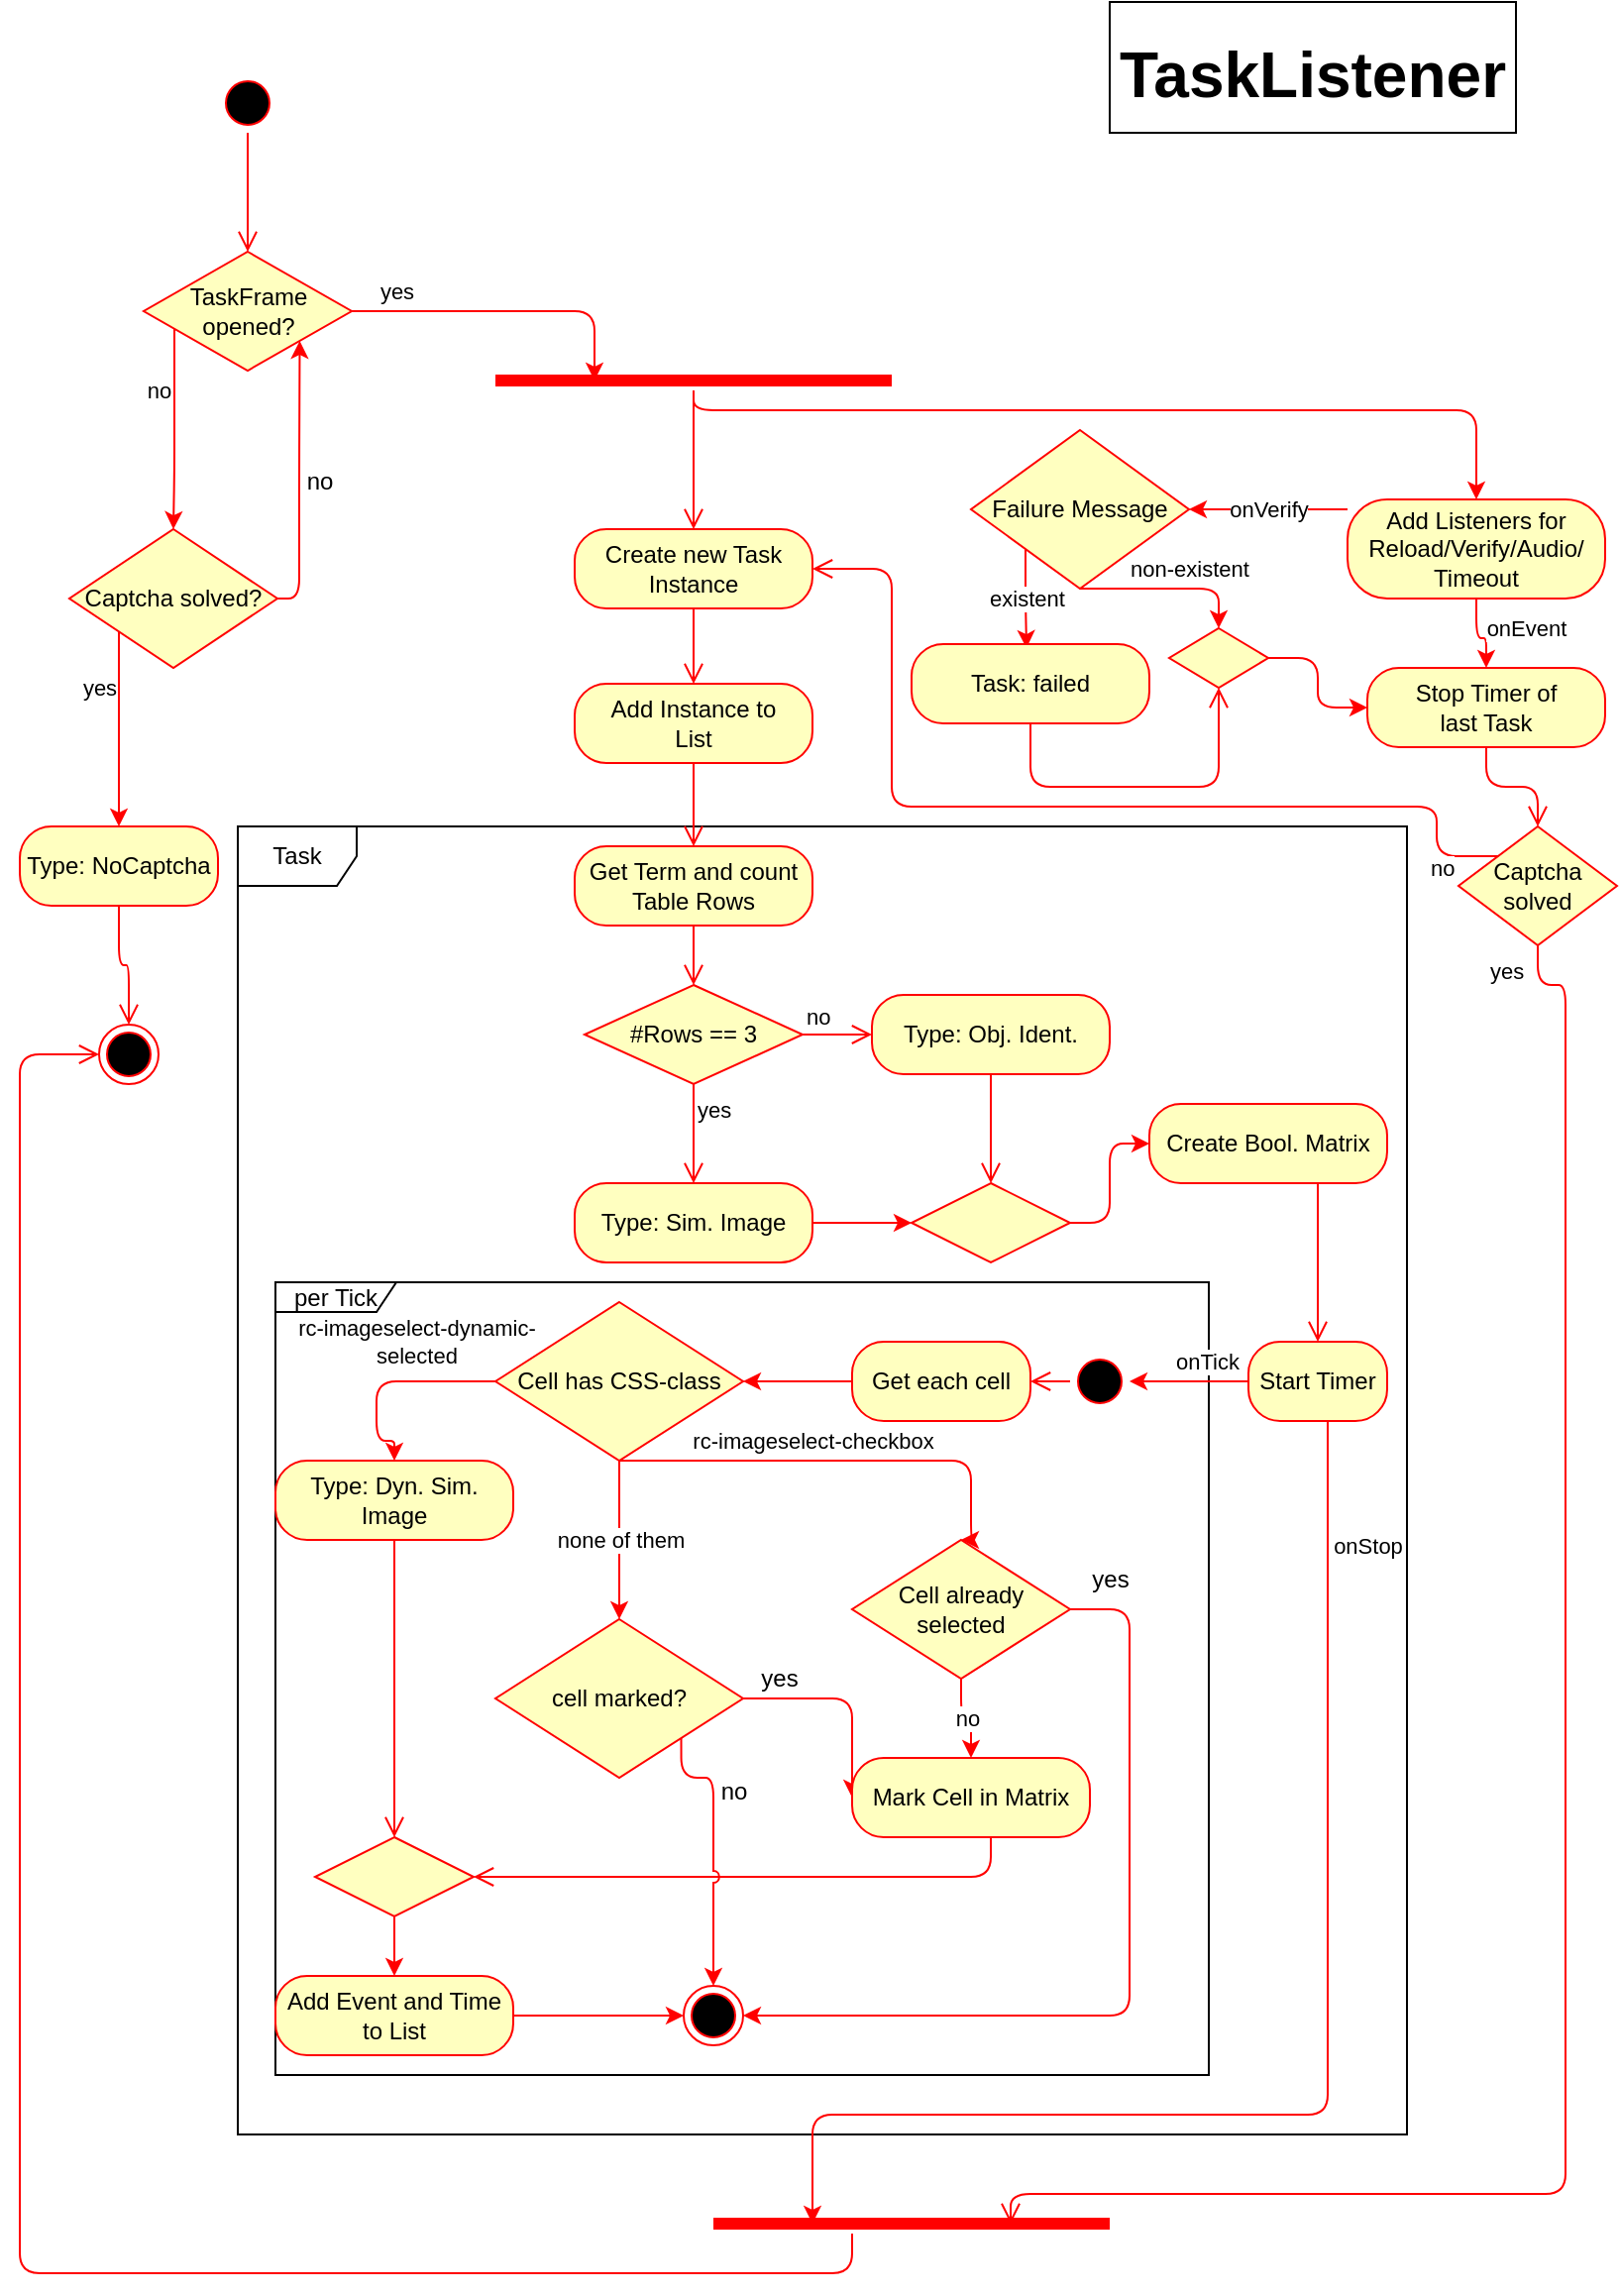 <mxfile version="12.9.3" type="device"><diagram id="C5RBs43oDa-KdzZeNtuy" name="Page-1"><mxGraphModel dx="862" dy="509" grid="1" gridSize="10" guides="1" tooltips="1" connect="1" arrows="1" fold="1" page="1" pageScale="1" pageWidth="827" pageHeight="1169" math="0" shadow="0"><root><mxCell id="WIyWlLk6GJQsqaUBKTNV-0"/><mxCell id="WIyWlLk6GJQsqaUBKTNV-1" parent="WIyWlLk6GJQsqaUBKTNV-0"/><mxCell id="_MNQHU16KhwOSAVHGMOq-171" value="Task" style="shape=umlFrame;whiteSpace=wrap;html=1;" parent="WIyWlLk6GJQsqaUBKTNV-1" vertex="1"><mxGeometry x="130" y="420" width="590" height="660" as="geometry"/></mxCell><mxCell id="_MNQHU16KhwOSAVHGMOq-159" value="per Tick" style="shape=umlFrame;whiteSpace=wrap;html=1;width=61;height=15;" parent="WIyWlLk6GJQsqaUBKTNV-1" vertex="1"><mxGeometry x="149" y="650" width="471" height="400" as="geometry"/></mxCell><mxCell id="_MNQHU16KhwOSAVHGMOq-0" value="" style="ellipse;html=1;shape=startState;fillColor=#000000;strokeColor=#ff0000;" parent="WIyWlLk6GJQsqaUBKTNV-1" vertex="1"><mxGeometry x="120" y="40" width="30" height="30" as="geometry"/></mxCell><mxCell id="_MNQHU16KhwOSAVHGMOq-1" value="" style="edgeStyle=orthogonalEdgeStyle;html=1;verticalAlign=bottom;endArrow=open;endSize=8;strokeColor=#ff0000;" parent="WIyWlLk6GJQsqaUBKTNV-1" source="_MNQHU16KhwOSAVHGMOq-0" edge="1"><mxGeometry relative="1" as="geometry"><mxPoint x="135" y="130" as="targetPoint"/></mxGeometry></mxCell><mxCell id="_MNQHU16KhwOSAVHGMOq-42" value="yes" style="edgeStyle=orthogonalEdgeStyle;rounded=1;orthogonalLoop=1;jettySize=auto;html=1;strokeColor=#FF0000;entryX=0.25;entryY=0.5;entryDx=0;entryDy=0;entryPerimeter=0;" parent="WIyWlLk6GJQsqaUBKTNV-1" source="_MNQHU16KhwOSAVHGMOq-6" target="_MNQHU16KhwOSAVHGMOq-62" edge="1"><mxGeometry x="-0.713" y="10" relative="1" as="geometry"><mxPoint x="267.5" y="160" as="targetPoint"/><Array as="points"><mxPoint x="310" y="160"/></Array><mxPoint as="offset"/></mxGeometry></mxCell><mxCell id="_MNQHU16KhwOSAVHGMOq-45" value="no" style="edgeStyle=orthogonalEdgeStyle;rounded=1;orthogonalLoop=1;jettySize=auto;html=1;strokeColor=#FF0000;entryX=0.5;entryY=0;entryDx=0;entryDy=0;" parent="WIyWlLk6GJQsqaUBKTNV-1" source="_MNQHU16KhwOSAVHGMOq-6" target="_MNQHU16KhwOSAVHGMOq-44" edge="1"><mxGeometry x="0.408" y="-41" relative="1" as="geometry"><Array as="points"><mxPoint x="98" y="240"/><mxPoint x="98" y="240"/></Array><mxPoint x="33" y="-40" as="offset"/></mxGeometry></mxCell><mxCell id="_MNQHU16KhwOSAVHGMOq-6" value="TaskFrame&lt;br&gt;opened?" style="rhombus;whiteSpace=wrap;html=1;fillColor=#ffffc0;strokeColor=#ff0000;" parent="WIyWlLk6GJQsqaUBKTNV-1" vertex="1"><mxGeometry x="82.5" y="130" width="105" height="60" as="geometry"/></mxCell><mxCell id="_MNQHU16KhwOSAVHGMOq-48" value="yes" style="edgeStyle=orthogonalEdgeStyle;rounded=1;orthogonalLoop=1;jettySize=auto;html=1;strokeColor=#FF0000;entryX=0.5;entryY=0;entryDx=0;entryDy=0;" parent="WIyWlLk6GJQsqaUBKTNV-1" source="_MNQHU16KhwOSAVHGMOq-44" target="_MNQHU16KhwOSAVHGMOq-52" edge="1"><mxGeometry x="-0.424" y="-10" relative="1" as="geometry"><mxPoint x="135" y="420" as="targetPoint"/><Array as="points"><mxPoint x="70" y="410"/><mxPoint x="70" y="410"/></Array><mxPoint as="offset"/></mxGeometry></mxCell><mxCell id="_MNQHU16KhwOSAVHGMOq-50" value="&lt;font style=&quot;font-size: 12px&quot;&gt;no&lt;/font&gt;" style="edgeStyle=orthogonalEdgeStyle;rounded=1;orthogonalLoop=1;jettySize=auto;html=1;strokeColor=#FF0000;entryX=1;entryY=1;entryDx=0;entryDy=0;" parent="WIyWlLk6GJQsqaUBKTNV-1" source="_MNQHU16KhwOSAVHGMOq-44" target="_MNQHU16KhwOSAVHGMOq-6" edge="1"><mxGeometry x="-0.003" y="-10" relative="1" as="geometry"><mxPoint x="267.5" y="305" as="targetPoint"/><Array as="points"><mxPoint x="161" y="240"/><mxPoint x="161" y="240"/></Array><mxPoint as="offset"/></mxGeometry></mxCell><mxCell id="_MNQHU16KhwOSAVHGMOq-44" value="Captcha solved?" style="rhombus;whiteSpace=wrap;html=1;fillColor=#ffffc0;strokeColor=#ff0000;" parent="WIyWlLk6GJQsqaUBKTNV-1" vertex="1"><mxGeometry x="45" y="270" width="105" height="70" as="geometry"/></mxCell><mxCell id="_MNQHU16KhwOSAVHGMOq-52" value="Type: NoCaptcha" style="rounded=1;whiteSpace=wrap;html=1;arcSize=40;fontColor=#000000;fillColor=#ffffc0;strokeColor=#ff0000;" parent="WIyWlLk6GJQsqaUBKTNV-1" vertex="1"><mxGeometry x="20" y="420" width="100" height="40" as="geometry"/></mxCell><mxCell id="_MNQHU16KhwOSAVHGMOq-53" value="" style="edgeStyle=orthogonalEdgeStyle;html=1;verticalAlign=bottom;endArrow=open;endSize=8;strokeColor=#ff0000;entryX=0.5;entryY=0;entryDx=0;entryDy=0;exitX=0.5;exitY=1;exitDx=0;exitDy=0;" parent="WIyWlLk6GJQsqaUBKTNV-1" source="_MNQHU16KhwOSAVHGMOq-52" target="_MNQHU16KhwOSAVHGMOq-54" edge="1"><mxGeometry relative="1" as="geometry"><mxPoint x="139" y="520" as="targetPoint"/><Array as="points"><mxPoint x="70" y="490"/><mxPoint x="75" y="490"/></Array></mxGeometry></mxCell><mxCell id="_MNQHU16KhwOSAVHGMOq-54" value="" style="ellipse;html=1;shape=endState;fillColor=#000000;strokeColor=#ff0000;" parent="WIyWlLk6GJQsqaUBKTNV-1" vertex="1"><mxGeometry x="60" y="520" width="30" height="30" as="geometry"/></mxCell><mxCell id="_MNQHU16KhwOSAVHGMOq-55" value="Create new Task&lt;br&gt;Instance" style="rounded=1;whiteSpace=wrap;html=1;arcSize=40;fontColor=#000000;fillColor=#ffffc0;strokeColor=#ff0000;" parent="WIyWlLk6GJQsqaUBKTNV-1" vertex="1"><mxGeometry x="300" y="270" width="120" height="40" as="geometry"/></mxCell><mxCell id="_MNQHU16KhwOSAVHGMOq-56" value="" style="edgeStyle=orthogonalEdgeStyle;html=1;verticalAlign=bottom;endArrow=open;endSize=8;strokeColor=#ff0000;entryX=0.5;entryY=0;entryDx=0;entryDy=0;" parent="WIyWlLk6GJQsqaUBKTNV-1" source="_MNQHU16KhwOSAVHGMOq-55" target="_MNQHU16KhwOSAVHGMOq-57" edge="1"><mxGeometry relative="1" as="geometry"><mxPoint x="440" y="330" as="targetPoint"/></mxGeometry></mxCell><mxCell id="_MNQHU16KhwOSAVHGMOq-57" value="Add Instance to&lt;br&gt;List" style="rounded=1;whiteSpace=wrap;html=1;arcSize=40;fontColor=#000000;fillColor=#ffffc0;strokeColor=#ff0000;" parent="WIyWlLk6GJQsqaUBKTNV-1" vertex="1"><mxGeometry x="300" y="348" width="120" height="40" as="geometry"/></mxCell><mxCell id="_MNQHU16KhwOSAVHGMOq-58" value="" style="edgeStyle=orthogonalEdgeStyle;html=1;verticalAlign=bottom;endArrow=open;endSize=8;strokeColor=#ff0000;entryX=0.5;entryY=0;entryDx=0;entryDy=0;" parent="WIyWlLk6GJQsqaUBKTNV-1" source="_MNQHU16KhwOSAVHGMOq-57" target="_MNQHU16KhwOSAVHGMOq-80" edge="1"><mxGeometry relative="1" as="geometry"><mxPoint x="360" y="430" as="targetPoint"/></mxGeometry></mxCell><mxCell id="_MNQHU16KhwOSAVHGMOq-64" value="" style="edgeStyle=orthogonalEdgeStyle;rounded=1;orthogonalLoop=1;jettySize=auto;html=1;strokeColor=#FF0000;entryX=0.5;entryY=0;entryDx=0;entryDy=0;" parent="WIyWlLk6GJQsqaUBKTNV-1" source="_MNQHU16KhwOSAVHGMOq-62" target="_MNQHU16KhwOSAVHGMOq-65" edge="1"><mxGeometry relative="1" as="geometry"><mxPoint x="460" y="250" as="targetPoint"/><Array as="points"><mxPoint x="360" y="210"/><mxPoint x="755" y="210"/></Array></mxGeometry></mxCell><mxCell id="_MNQHU16KhwOSAVHGMOq-62" value="" style="shape=line;html=1;strokeWidth=6;strokeColor=#ff0000;" parent="WIyWlLk6GJQsqaUBKTNV-1" vertex="1"><mxGeometry x="260" y="190" width="200" height="10" as="geometry"/></mxCell><mxCell id="_MNQHU16KhwOSAVHGMOq-63" value="" style="edgeStyle=orthogonalEdgeStyle;html=1;verticalAlign=bottom;endArrow=open;endSize=8;strokeColor=#ff0000;entryX=0.5;entryY=0;entryDx=0;entryDy=0;" parent="WIyWlLk6GJQsqaUBKTNV-1" source="_MNQHU16KhwOSAVHGMOq-62" target="_MNQHU16KhwOSAVHGMOq-55" edge="1"><mxGeometry relative="1" as="geometry"><mxPoint x="360" y="240" as="targetPoint"/><Array as="points"><mxPoint x="360" y="270"/></Array></mxGeometry></mxCell><mxCell id="_MNQHU16KhwOSAVHGMOq-100" value="onVerify" style="edgeStyle=orthogonalEdgeStyle;rounded=1;orthogonalLoop=1;jettySize=auto;html=1;strokeColor=#FF0000;" parent="WIyWlLk6GJQsqaUBKTNV-1" edge="1"><mxGeometry relative="1" as="geometry"><mxPoint x="690.0" y="260" as="sourcePoint"/><mxPoint x="610.0" y="260" as="targetPoint"/></mxGeometry></mxCell><mxCell id="_MNQHU16KhwOSAVHGMOq-170" value="onEvent" style="edgeStyle=orthogonalEdgeStyle;rounded=1;orthogonalLoop=1;jettySize=auto;html=1;strokeColor=#FF0000;entryX=0.5;entryY=0;entryDx=0;entryDy=0;" parent="WIyWlLk6GJQsqaUBKTNV-1" source="_MNQHU16KhwOSAVHGMOq-65" target="_MNQHU16KhwOSAVHGMOq-71" edge="1"><mxGeometry x="0.251" y="21" relative="1" as="geometry"><mxPoint x="755.0" y="385" as="targetPoint"/><mxPoint x="-1" y="-5" as="offset"/></mxGeometry></mxCell><mxCell id="_MNQHU16KhwOSAVHGMOq-65" value="Add Listeners for&lt;br&gt;Reload/Verify/Audio/&lt;br&gt;Timeout" style="rounded=1;whiteSpace=wrap;html=1;arcSize=40;fontColor=#000000;fillColor=#ffffc0;strokeColor=#ff0000;" parent="WIyWlLk6GJQsqaUBKTNV-1" vertex="1"><mxGeometry x="690" y="255" width="130" height="50" as="geometry"/></mxCell><mxCell id="_MNQHU16KhwOSAVHGMOq-71" value="Stop Timer of&lt;br&gt;last Task" style="rounded=1;whiteSpace=wrap;html=1;arcSize=40;fontColor=#000000;fillColor=#ffffc0;strokeColor=#ff0000;" parent="WIyWlLk6GJQsqaUBKTNV-1" vertex="1"><mxGeometry x="700" y="340" width="120" height="40" as="geometry"/></mxCell><mxCell id="_MNQHU16KhwOSAVHGMOq-72" value="" style="edgeStyle=orthogonalEdgeStyle;html=1;verticalAlign=bottom;endArrow=open;endSize=8;strokeColor=#ff0000;entryX=0.5;entryY=0;entryDx=0;entryDy=0;" parent="WIyWlLk6GJQsqaUBKTNV-1" source="_MNQHU16KhwOSAVHGMOq-71" target="_MNQHU16KhwOSAVHGMOq-75" edge="1"><mxGeometry relative="1" as="geometry"><mxPoint x="755" y="413" as="targetPoint"/></mxGeometry></mxCell><mxCell id="_MNQHU16KhwOSAVHGMOq-75" value="Captcha &lt;br&gt;solved" style="rhombus;whiteSpace=wrap;html=1;fillColor=#ffffc0;strokeColor=#ff0000;" parent="WIyWlLk6GJQsqaUBKTNV-1" vertex="1"><mxGeometry x="746" y="420" width="80" height="60" as="geometry"/></mxCell><mxCell id="_MNQHU16KhwOSAVHGMOq-76" value="no" style="edgeStyle=orthogonalEdgeStyle;html=1;align=left;verticalAlign=bottom;endArrow=open;endSize=8;strokeColor=#ff0000;exitX=0;exitY=0;exitDx=0;exitDy=0;entryX=1;entryY=0.5;entryDx=0;entryDy=0;" parent="WIyWlLk6GJQsqaUBKTNV-1" source="_MNQHU16KhwOSAVHGMOq-75" target="_MNQHU16KhwOSAVHGMOq-55" edge="1"><mxGeometry x="-0.874" y="16" relative="1" as="geometry"><mxPoint x="720" y="470" as="targetPoint"/><Array as="points"><mxPoint x="735" y="410"/><mxPoint x="460" y="410"/><mxPoint x="460" y="290"/></Array><mxPoint x="11" y="15" as="offset"/></mxGeometry></mxCell><mxCell id="_MNQHU16KhwOSAVHGMOq-77" value="yes" style="edgeStyle=orthogonalEdgeStyle;html=1;align=left;verticalAlign=top;endArrow=open;endSize=8;strokeColor=#ff0000;entryX=0.75;entryY=0.5;entryDx=0;entryDy=0;entryPerimeter=0;exitX=0.5;exitY=1;exitDx=0;exitDy=0;" parent="WIyWlLk6GJQsqaUBKTNV-1" source="_MNQHU16KhwOSAVHGMOq-75" target="_MNQHU16KhwOSAVHGMOq-78" edge="1"><mxGeometry x="-0.957" y="33" relative="1" as="geometry"><mxPoint x="410" y="560" as="targetPoint"/><Array as="points"><mxPoint x="786" y="500"/><mxPoint x="800" y="500"/><mxPoint x="800" y="1110"/><mxPoint x="520" y="1110"/></Array><mxPoint x="-26" y="13" as="offset"/></mxGeometry></mxCell><mxCell id="_MNQHU16KhwOSAVHGMOq-78" value="" style="shape=line;html=1;strokeWidth=6;strokeColor=#ff0000;" parent="WIyWlLk6GJQsqaUBKTNV-1" vertex="1"><mxGeometry x="370" y="1120" width="200" height="10" as="geometry"/></mxCell><mxCell id="_MNQHU16KhwOSAVHGMOq-79" value="" style="edgeStyle=orthogonalEdgeStyle;html=1;verticalAlign=bottom;endArrow=open;endSize=8;strokeColor=#ff0000;entryX=0;entryY=0.5;entryDx=0;entryDy=0;" parent="WIyWlLk6GJQsqaUBKTNV-1" source="_MNQHU16KhwOSAVHGMOq-78" target="_MNQHU16KhwOSAVHGMOq-54" edge="1"><mxGeometry relative="1" as="geometry"><mxPoint x="139" y="630" as="targetPoint"/><Array as="points"><mxPoint x="440" y="1150"/><mxPoint x="20" y="1150"/><mxPoint x="20" y="535"/></Array></mxGeometry></mxCell><mxCell id="_MNQHU16KhwOSAVHGMOq-80" value="Get Term and count&lt;br&gt;Table Rows" style="rounded=1;whiteSpace=wrap;html=1;arcSize=40;fontColor=#000000;fillColor=#ffffc0;strokeColor=#ff0000;" parent="WIyWlLk6GJQsqaUBKTNV-1" vertex="1"><mxGeometry x="300" y="430" width="120" height="40" as="geometry"/></mxCell><mxCell id="_MNQHU16KhwOSAVHGMOq-81" value="" style="edgeStyle=orthogonalEdgeStyle;html=1;verticalAlign=bottom;endArrow=open;endSize=8;strokeColor=#ff0000;entryX=0.5;entryY=0;entryDx=0;entryDy=0;" parent="WIyWlLk6GJQsqaUBKTNV-1" source="_MNQHU16KhwOSAVHGMOq-80" target="_MNQHU16KhwOSAVHGMOq-82" edge="1"><mxGeometry relative="1" as="geometry"><mxPoint x="360" y="510" as="targetPoint"/></mxGeometry></mxCell><mxCell id="_MNQHU16KhwOSAVHGMOq-82" value="#Rows == 3" style="rhombus;whiteSpace=wrap;html=1;fillColor=#ffffc0;strokeColor=#ff0000;" parent="WIyWlLk6GJQsqaUBKTNV-1" vertex="1"><mxGeometry x="305" y="500" width="110" height="50" as="geometry"/></mxCell><mxCell id="_MNQHU16KhwOSAVHGMOq-83" value="no" style="edgeStyle=orthogonalEdgeStyle;html=1;align=left;verticalAlign=bottom;endArrow=open;endSize=8;strokeColor=#ff0000;entryX=0;entryY=0.5;entryDx=0;entryDy=0;" parent="WIyWlLk6GJQsqaUBKTNV-1" source="_MNQHU16KhwOSAVHGMOq-82" target="_MNQHU16KhwOSAVHGMOq-87" edge="1"><mxGeometry x="-1" relative="1" as="geometry"><mxPoint x="500" y="520" as="targetPoint"/></mxGeometry></mxCell><mxCell id="_MNQHU16KhwOSAVHGMOq-84" value="yes" style="edgeStyle=orthogonalEdgeStyle;html=1;align=left;verticalAlign=top;endArrow=open;endSize=8;strokeColor=#ff0000;entryX=0.5;entryY=0;entryDx=0;entryDy=0;" parent="WIyWlLk6GJQsqaUBKTNV-1" source="_MNQHU16KhwOSAVHGMOq-82" target="_MNQHU16KhwOSAVHGMOq-89" edge="1"><mxGeometry x="-1" relative="1" as="geometry"><mxPoint x="360" y="600" as="targetPoint"/></mxGeometry></mxCell><mxCell id="_MNQHU16KhwOSAVHGMOq-87" value="Type: Obj. Ident." style="rounded=1;whiteSpace=wrap;html=1;arcSize=40;fontColor=#000000;fillColor=#ffffc0;strokeColor=#ff0000;" parent="WIyWlLk6GJQsqaUBKTNV-1" vertex="1"><mxGeometry x="450" y="505" width="120" height="40" as="geometry"/></mxCell><mxCell id="_MNQHU16KhwOSAVHGMOq-88" value="" style="edgeStyle=orthogonalEdgeStyle;html=1;verticalAlign=bottom;endArrow=open;endSize=8;strokeColor=#ff0000;entryX=0.5;entryY=0;entryDx=0;entryDy=0;" parent="WIyWlLk6GJQsqaUBKTNV-1" source="_MNQHU16KhwOSAVHGMOq-87" target="_MNQHU16KhwOSAVHGMOq-91" edge="1"><mxGeometry relative="1" as="geometry"><mxPoint x="510" y="570" as="targetPoint"/></mxGeometry></mxCell><mxCell id="_MNQHU16KhwOSAVHGMOq-94" value="" style="edgeStyle=orthogonalEdgeStyle;rounded=1;orthogonalLoop=1;jettySize=auto;html=1;strokeColor=#FF0000;" parent="WIyWlLk6GJQsqaUBKTNV-1" source="_MNQHU16KhwOSAVHGMOq-89" target="_MNQHU16KhwOSAVHGMOq-91" edge="1"><mxGeometry relative="1" as="geometry"/></mxCell><mxCell id="_MNQHU16KhwOSAVHGMOq-89" value="Type: Sim. Image" style="rounded=1;whiteSpace=wrap;html=1;arcSize=40;fontColor=#000000;fillColor=#ffffc0;strokeColor=#ff0000;" parent="WIyWlLk6GJQsqaUBKTNV-1" vertex="1"><mxGeometry x="300" y="600" width="120" height="40" as="geometry"/></mxCell><mxCell id="_MNQHU16KhwOSAVHGMOq-98" value="" style="edgeStyle=orthogonalEdgeStyle;rounded=1;orthogonalLoop=1;jettySize=auto;html=1;strokeColor=#FF0000;entryX=0;entryY=0.5;entryDx=0;entryDy=0;" parent="WIyWlLk6GJQsqaUBKTNV-1" source="_MNQHU16KhwOSAVHGMOq-91" target="_MNQHU16KhwOSAVHGMOq-154" edge="1"><mxGeometry relative="1" as="geometry"><mxPoint x="510.0" y="720.0" as="targetPoint"/></mxGeometry></mxCell><mxCell id="_MNQHU16KhwOSAVHGMOq-91" value="" style="rhombus;whiteSpace=wrap;html=1;fillColor=#ffffc0;strokeColor=#ff0000;" parent="WIyWlLk6GJQsqaUBKTNV-1" vertex="1"><mxGeometry x="470" y="600" width="80" height="40" as="geometry"/></mxCell><mxCell id="_MNQHU16KhwOSAVHGMOq-115" value="onStop" style="edgeStyle=orthogonalEdgeStyle;rounded=1;orthogonalLoop=1;jettySize=auto;html=1;strokeColor=#FF0000;entryX=0.25;entryY=0.5;entryDx=0;entryDy=0;entryPerimeter=0;" parent="WIyWlLk6GJQsqaUBKTNV-1" source="_MNQHU16KhwOSAVHGMOq-95" target="_MNQHU16KhwOSAVHGMOq-78" edge="1"><mxGeometry x="-0.809" y="20" relative="1" as="geometry"><mxPoint x="550.0" y="800.0" as="targetPoint"/><Array as="points"><mxPoint x="680" y="1070"/><mxPoint x="420" y="1070"/></Array><mxPoint y="-1" as="offset"/></mxGeometry></mxCell><mxCell id="_MNQHU16KhwOSAVHGMOq-117" value="onTick" style="edgeStyle=orthogonalEdgeStyle;rounded=1;orthogonalLoop=1;jettySize=auto;html=1;strokeColor=#FF0000;entryX=1;entryY=0.5;entryDx=0;entryDy=0;" parent="WIyWlLk6GJQsqaUBKTNV-1" source="_MNQHU16KhwOSAVHGMOq-95" target="_MNQHU16KhwOSAVHGMOq-161" edge="1"><mxGeometry x="-0.25" y="-10" relative="1" as="geometry"><mxPoint x="570" y="700" as="targetPoint"/><Array as="points"><mxPoint x="580" y="700"/></Array><mxPoint x="1" as="offset"/></mxGeometry></mxCell><mxCell id="_MNQHU16KhwOSAVHGMOq-95" value="Start Timer" style="rounded=1;whiteSpace=wrap;html=1;arcSize=40;fontColor=#000000;fillColor=#ffffc0;strokeColor=#ff0000;" parent="WIyWlLk6GJQsqaUBKTNV-1" vertex="1"><mxGeometry x="640" y="680" width="70" height="40" as="geometry"/></mxCell><mxCell id="_MNQHU16KhwOSAVHGMOq-121" value="" style="edgeStyle=orthogonalEdgeStyle;rounded=1;orthogonalLoop=1;jettySize=auto;html=1;strokeColor=#FF0000;" parent="WIyWlLk6GJQsqaUBKTNV-1" source="_MNQHU16KhwOSAVHGMOq-116" target="_MNQHU16KhwOSAVHGMOq-118" edge="1"><mxGeometry relative="1" as="geometry"/></mxCell><mxCell id="_MNQHU16KhwOSAVHGMOq-116" value="Get each cell" style="rounded=1;whiteSpace=wrap;html=1;arcSize=40;fontColor=#000000;fillColor=#ffffc0;strokeColor=#ff0000;" parent="WIyWlLk6GJQsqaUBKTNV-1" vertex="1"><mxGeometry x="440" y="680" width="90" height="40" as="geometry"/></mxCell><mxCell id="_MNQHU16KhwOSAVHGMOq-105" value="existent" style="edgeStyle=orthogonalEdgeStyle;rounded=1;orthogonalLoop=1;jettySize=auto;html=1;strokeColor=#FF0000;exitX=0;exitY=1;exitDx=0;exitDy=0;" parent="WIyWlLk6GJQsqaUBKTNV-1" source="_MNQHU16KhwOSAVHGMOq-101" edge="1"><mxGeometry relative="1" as="geometry"><mxPoint x="528" y="330" as="targetPoint"/><Array as="points"><mxPoint x="528" y="305"/><mxPoint x="528" y="305"/></Array></mxGeometry></mxCell><mxCell id="_MNQHU16KhwOSAVHGMOq-110" value="non-existent" style="edgeStyle=orthogonalEdgeStyle;rounded=1;orthogonalLoop=1;jettySize=auto;html=1;strokeColor=#FF0000;entryX=0.5;entryY=0;entryDx=0;entryDy=0;" parent="WIyWlLk6GJQsqaUBKTNV-1" source="_MNQHU16KhwOSAVHGMOq-101" target="_MNQHU16KhwOSAVHGMOq-108" edge="1"><mxGeometry x="0.222" y="10" relative="1" as="geometry"><mxPoint x="555.0" y="380" as="targetPoint"/><Array as="points"><mxPoint x="625" y="300"/></Array><mxPoint as="offset"/></mxGeometry></mxCell><mxCell id="_MNQHU16KhwOSAVHGMOq-101" value="Failure Message" style="rhombus;whiteSpace=wrap;html=1;fillColor=#ffffc0;strokeColor=#ff0000;" parent="WIyWlLk6GJQsqaUBKTNV-1" vertex="1"><mxGeometry x="500" y="220" width="110" height="80" as="geometry"/></mxCell><mxCell id="_MNQHU16KhwOSAVHGMOq-106" value="Task: failed" style="rounded=1;whiteSpace=wrap;html=1;arcSize=40;fontColor=#000000;fillColor=#ffffc0;strokeColor=#ff0000;" parent="WIyWlLk6GJQsqaUBKTNV-1" vertex="1"><mxGeometry x="470" y="328" width="120" height="40" as="geometry"/></mxCell><mxCell id="_MNQHU16KhwOSAVHGMOq-107" value="" style="edgeStyle=orthogonalEdgeStyle;html=1;verticalAlign=bottom;endArrow=open;endSize=8;strokeColor=#ff0000;entryX=0.5;entryY=1;entryDx=0;entryDy=0;" parent="WIyWlLk6GJQsqaUBKTNV-1" source="_MNQHU16KhwOSAVHGMOq-106" target="_MNQHU16KhwOSAVHGMOq-108" edge="1"><mxGeometry relative="1" as="geometry"><mxPoint x="550" y="440" as="targetPoint"/><Array as="points"><mxPoint x="530" y="400"/><mxPoint x="625" y="400"/></Array></mxGeometry></mxCell><mxCell id="_MNQHU16KhwOSAVHGMOq-113" value="" style="edgeStyle=orthogonalEdgeStyle;rounded=1;orthogonalLoop=1;jettySize=auto;html=1;strokeColor=#FF0000;" parent="WIyWlLk6GJQsqaUBKTNV-1" source="_MNQHU16KhwOSAVHGMOq-108" target="_MNQHU16KhwOSAVHGMOq-71" edge="1"><mxGeometry relative="1" as="geometry"/></mxCell><mxCell id="_MNQHU16KhwOSAVHGMOq-108" value="" style="rhombus;whiteSpace=wrap;html=1;fillColor=#ffffc0;strokeColor=#ff0000;" parent="WIyWlLk6GJQsqaUBKTNV-1" vertex="1"><mxGeometry x="600" y="320" width="50" height="30" as="geometry"/></mxCell><mxCell id="_MNQHU16KhwOSAVHGMOq-123" value="rc-imageselect-checkbox" style="edgeStyle=orthogonalEdgeStyle;rounded=1;orthogonalLoop=1;jettySize=auto;html=1;strokeColor=#FF0000;entryX=0.5;entryY=0;entryDx=0;entryDy=0;" parent="WIyWlLk6GJQsqaUBKTNV-1" source="_MNQHU16KhwOSAVHGMOq-118" target="_MNQHU16KhwOSAVHGMOq-128" edge="1"><mxGeometry x="-0.124" y="10" relative="1" as="geometry"><mxPoint x="350" y="780" as="targetPoint"/><Array as="points"><mxPoint x="500" y="740"/><mxPoint x="500" y="780"/></Array><mxPoint as="offset"/></mxGeometry></mxCell><mxCell id="_MNQHU16KhwOSAVHGMOq-127" value="rc-imageselect-dynamic-&lt;br&gt;selected" style="edgeStyle=orthogonalEdgeStyle;rounded=1;orthogonalLoop=1;jettySize=auto;html=1;strokeColor=#FF0000;entryX=0.5;entryY=0;entryDx=0;entryDy=0;" parent="WIyWlLk6GJQsqaUBKTNV-1" source="_MNQHU16KhwOSAVHGMOq-118" target="_MNQHU16KhwOSAVHGMOq-135" edge="1"><mxGeometry x="-0.266" y="-20" relative="1" as="geometry"><mxPoint x="180" y="700.0" as="targetPoint"/><Array as="points"><mxPoint x="200" y="700"/><mxPoint x="200" y="730"/><mxPoint x="209" y="730"/></Array><mxPoint as="offset"/></mxGeometry></mxCell><mxCell id="_MNQHU16KhwOSAVHGMOq-134" value="none of them" style="edgeStyle=orthogonalEdgeStyle;rounded=1;orthogonalLoop=1;jettySize=auto;html=1;strokeColor=#FF0000;" parent="WIyWlLk6GJQsqaUBKTNV-1" source="_MNQHU16KhwOSAVHGMOq-118" target="_MNQHU16KhwOSAVHGMOq-133" edge="1"><mxGeometry relative="1" as="geometry"/></mxCell><mxCell id="_MNQHU16KhwOSAVHGMOq-118" value="Cell has CSS-class" style="rhombus;whiteSpace=wrap;html=1;fillColor=#ffffc0;strokeColor=#ff0000;" parent="WIyWlLk6GJQsqaUBKTNV-1" vertex="1"><mxGeometry x="260" y="660" width="125" height="80" as="geometry"/></mxCell><mxCell id="_MNQHU16KhwOSAVHGMOq-144" value="" style="edgeStyle=orthogonalEdgeStyle;rounded=1;orthogonalLoop=1;jettySize=auto;html=1;strokeColor=#FF0000;entryX=0;entryY=0.5;entryDx=0;entryDy=0;" parent="WIyWlLk6GJQsqaUBKTNV-1" source="_MNQHU16KhwOSAVHGMOq-133" target="_MNQHU16KhwOSAVHGMOq-139" edge="1"><mxGeometry relative="1" as="geometry"><mxPoint x="465.0" y="860.0" as="targetPoint"/><Array as="points"><mxPoint x="440" y="860"/><mxPoint x="440" y="910"/></Array></mxGeometry></mxCell><mxCell id="_MNQHU16KhwOSAVHGMOq-153" value="yes" style="text;html=1;align=center;verticalAlign=middle;resizable=0;points=[];labelBackgroundColor=#ffffff;" parent="_MNQHU16KhwOSAVHGMOq-144" vertex="1" connectable="0"><mxGeometry x="-0.369" y="-5" relative="1" as="geometry"><mxPoint x="-15.5" y="-14.94" as="offset"/></mxGeometry></mxCell><mxCell id="_MNQHU16KhwOSAVHGMOq-133" value="cell marked?" style="rhombus;whiteSpace=wrap;html=1;fillColor=#ffffc0;strokeColor=#ff0000;" parent="WIyWlLk6GJQsqaUBKTNV-1" vertex="1"><mxGeometry x="260" y="820" width="125" height="80" as="geometry"/></mxCell><mxCell id="_MNQHU16KhwOSAVHGMOq-138" value="no" style="edgeStyle=orthogonalEdgeStyle;rounded=1;orthogonalLoop=1;jettySize=auto;html=1;strokeColor=#FF0000;entryX=0.5;entryY=0;entryDx=0;entryDy=0;" parent="WIyWlLk6GJQsqaUBKTNV-1" source="_MNQHU16KhwOSAVHGMOq-128" target="_MNQHU16KhwOSAVHGMOq-139" edge="1"><mxGeometry relative="1" as="geometry"><mxPoint x="544.941" y="880.037" as="targetPoint"/></mxGeometry></mxCell><mxCell id="_MNQHU16KhwOSAVHGMOq-181" value="" style="edgeStyle=orthogonalEdgeStyle;rounded=1;jumpStyle=arc;orthogonalLoop=1;jettySize=auto;html=1;strokeColor=#FF0000;fontSize=12;entryX=1;entryY=0.5;entryDx=0;entryDy=0;" parent="WIyWlLk6GJQsqaUBKTNV-1" source="_MNQHU16KhwOSAVHGMOq-128" target="_MNQHU16KhwOSAVHGMOq-163" edge="1"><mxGeometry relative="1" as="geometry"><mxPoint x="630.0" y="815.0" as="targetPoint"/><Array as="points"><mxPoint x="580" y="815"/><mxPoint x="580" y="1020"/></Array></mxGeometry></mxCell><mxCell id="_MNQHU16KhwOSAVHGMOq-182" value="yes" style="text;html=1;align=center;verticalAlign=middle;resizable=0;points=[];labelBackgroundColor=#ffffff;fontSize=12;" parent="_MNQHU16KhwOSAVHGMOq-181" vertex="1" connectable="0"><mxGeometry x="-0.57" y="4" relative="1" as="geometry"><mxPoint x="-14" y="-77.94" as="offset"/></mxGeometry></mxCell><mxCell id="_MNQHU16KhwOSAVHGMOq-128" value="Cell already selected" style="rhombus;whiteSpace=wrap;html=1;fillColor=#ffffc0;strokeColor=#ff0000;" parent="WIyWlLk6GJQsqaUBKTNV-1" vertex="1"><mxGeometry x="440" y="780" width="110" height="70" as="geometry"/></mxCell><mxCell id="_MNQHU16KhwOSAVHGMOq-135" value="Type: Dyn. Sim. Image" style="rounded=1;whiteSpace=wrap;html=1;arcSize=40;fontColor=#000000;fillColor=#ffffc0;strokeColor=#ff0000;" parent="WIyWlLk6GJQsqaUBKTNV-1" vertex="1"><mxGeometry x="149" y="740" width="120" height="40" as="geometry"/></mxCell><mxCell id="_MNQHU16KhwOSAVHGMOq-136" value="" style="edgeStyle=orthogonalEdgeStyle;html=1;verticalAlign=bottom;endArrow=open;endSize=8;strokeColor=#ff0000;entryX=0.5;entryY=0;entryDx=0;entryDy=0;" parent="WIyWlLk6GJQsqaUBKTNV-1" source="_MNQHU16KhwOSAVHGMOq-135" target="_MNQHU16KhwOSAVHGMOq-147" edge="1"><mxGeometry relative="1" as="geometry"><mxPoint x="210" y="850" as="targetPoint"/></mxGeometry></mxCell><mxCell id="_MNQHU16KhwOSAVHGMOq-139" value="Mark Cell in Matrix" style="rounded=1;whiteSpace=wrap;html=1;arcSize=40;fontColor=#000000;fillColor=#ffffc0;strokeColor=#ff0000;" parent="WIyWlLk6GJQsqaUBKTNV-1" vertex="1"><mxGeometry x="440" y="890" width="120" height="40" as="geometry"/></mxCell><mxCell id="_MNQHU16KhwOSAVHGMOq-140" value="" style="edgeStyle=orthogonalEdgeStyle;html=1;verticalAlign=bottom;endArrow=open;endSize=8;strokeColor=#ff0000;entryX=1;entryY=0.5;entryDx=0;entryDy=0;" parent="WIyWlLk6GJQsqaUBKTNV-1" source="_MNQHU16KhwOSAVHGMOq-139" target="_MNQHU16KhwOSAVHGMOq-147" edge="1"><mxGeometry relative="1" as="geometry"><mxPoint x="555" y="960" as="targetPoint"/><Array as="points"><mxPoint x="510" y="950"/></Array></mxGeometry></mxCell><mxCell id="_MNQHU16KhwOSAVHGMOq-165" value="" style="edgeStyle=orthogonalEdgeStyle;rounded=1;orthogonalLoop=1;jettySize=auto;html=1;strokeColor=#FF0000;entryX=0;entryY=0.5;entryDx=0;entryDy=0;" parent="WIyWlLk6GJQsqaUBKTNV-1" source="_MNQHU16KhwOSAVHGMOq-141" target="_MNQHU16KhwOSAVHGMOq-163" edge="1"><mxGeometry relative="1" as="geometry"><mxPoint x="349" y="1020.0" as="targetPoint"/></mxGeometry></mxCell><mxCell id="_MNQHU16KhwOSAVHGMOq-141" value="Add Event and Time&lt;br&gt;to List" style="rounded=1;whiteSpace=wrap;html=1;arcSize=40;fontColor=#000000;fillColor=#ffffc0;strokeColor=#ff0000;" parent="WIyWlLk6GJQsqaUBKTNV-1" vertex="1"><mxGeometry x="149" y="1000" width="120" height="40" as="geometry"/></mxCell><mxCell id="_MNQHU16KhwOSAVHGMOq-151" value="" style="edgeStyle=orthogonalEdgeStyle;rounded=1;orthogonalLoop=1;jettySize=auto;html=1;strokeColor=#FF0000;entryX=0.5;entryY=0;entryDx=0;entryDy=0;" parent="WIyWlLk6GJQsqaUBKTNV-1" source="_MNQHU16KhwOSAVHGMOq-147" target="_MNQHU16KhwOSAVHGMOq-141" edge="1"><mxGeometry relative="1" as="geometry"><mxPoint x="209" y="1030.0" as="targetPoint"/></mxGeometry></mxCell><mxCell id="_MNQHU16KhwOSAVHGMOq-147" value="" style="rhombus;whiteSpace=wrap;html=1;fillColor=#ffffc0;strokeColor=#ff0000;" parent="WIyWlLk6GJQsqaUBKTNV-1" vertex="1"><mxGeometry x="169" y="930" width="80" height="40" as="geometry"/></mxCell><mxCell id="_MNQHU16KhwOSAVHGMOq-154" value="Create Bool. Matrix" style="rounded=1;whiteSpace=wrap;html=1;arcSize=40;fontColor=#000000;fillColor=#ffffc0;strokeColor=#ff0000;" parent="WIyWlLk6GJQsqaUBKTNV-1" vertex="1"><mxGeometry x="590" y="560" width="120" height="40" as="geometry"/></mxCell><mxCell id="_MNQHU16KhwOSAVHGMOq-155" value="" style="edgeStyle=orthogonalEdgeStyle;html=1;verticalAlign=bottom;endArrow=open;endSize=8;strokeColor=#ff0000;entryX=0.5;entryY=0;entryDx=0;entryDy=0;" parent="WIyWlLk6GJQsqaUBKTNV-1" source="_MNQHU16KhwOSAVHGMOq-154" target="_MNQHU16KhwOSAVHGMOq-95" edge="1"><mxGeometry relative="1" as="geometry"><mxPoint x="660" y="680" as="targetPoint"/><Array as="points"><mxPoint x="675" y="650"/><mxPoint x="675" y="650"/></Array></mxGeometry></mxCell><mxCell id="_MNQHU16KhwOSAVHGMOq-161" value="" style="ellipse;html=1;shape=startState;fillColor=#000000;strokeColor=#ff0000;" parent="WIyWlLk6GJQsqaUBKTNV-1" vertex="1"><mxGeometry x="550" y="685" width="30" height="30" as="geometry"/></mxCell><mxCell id="_MNQHU16KhwOSAVHGMOq-162" value="" style="edgeStyle=orthogonalEdgeStyle;html=1;verticalAlign=bottom;endArrow=open;endSize=8;strokeColor=#ff0000;entryX=1;entryY=0.5;entryDx=0;entryDy=0;" parent="WIyWlLk6GJQsqaUBKTNV-1" source="_MNQHU16KhwOSAVHGMOq-161" target="_MNQHU16KhwOSAVHGMOq-116" edge="1"><mxGeometry relative="1" as="geometry"><mxPoint x="565" y="790" as="targetPoint"/></mxGeometry></mxCell><mxCell id="_MNQHU16KhwOSAVHGMOq-163" value="" style="ellipse;html=1;shape=endState;fillColor=#000000;strokeColor=#ff0000;" parent="WIyWlLk6GJQsqaUBKTNV-1" vertex="1"><mxGeometry x="355" y="1005" width="30" height="30" as="geometry"/></mxCell><mxCell id="_MNQHU16KhwOSAVHGMOq-173" value="TaskListener" style="text;align=center;fontStyle=1;verticalAlign=middle;spacingLeft=3;spacingRight=3;strokeColor=#000000;rotatable=0;points=[[0,0.5],[1,0.5]];portConstraint=eastwest;fontSize=32;fillColor=none;gradientColor=none;" parent="WIyWlLk6GJQsqaUBKTNV-1" vertex="1"><mxGeometry x="570" y="4" width="205" height="66" as="geometry"/></mxCell><mxCell id="_MNQHU16KhwOSAVHGMOq-177" value="&lt;span style=&quot;font-size: 12px ; line-height: 40%&quot;&gt;no&lt;br style=&quot;font-size: 12px&quot;&gt;&lt;/span&gt;" style="edgeStyle=orthogonalEdgeStyle;rounded=1;jumpStyle=arc;orthogonalLoop=1;jettySize=auto;html=1;strokeColor=#FF0000;fontSize=12;exitX=1;exitY=1;exitDx=0;exitDy=0;entryX=0.5;entryY=0;entryDx=0;entryDy=0;" parent="WIyWlLk6GJQsqaUBKTNV-1" source="_MNQHU16KhwOSAVHGMOq-133" target="_MNQHU16KhwOSAVHGMOq-163" edge="1"><mxGeometry x="-0.382" y="10" relative="1" as="geometry"><mxPoint x="322.471" y="980.019" as="targetPoint"/><Array as="points"><mxPoint x="354" y="900"/><mxPoint x="370" y="900"/></Array><mxPoint as="offset"/></mxGeometry></mxCell></root></mxGraphModel></diagram></mxfile>